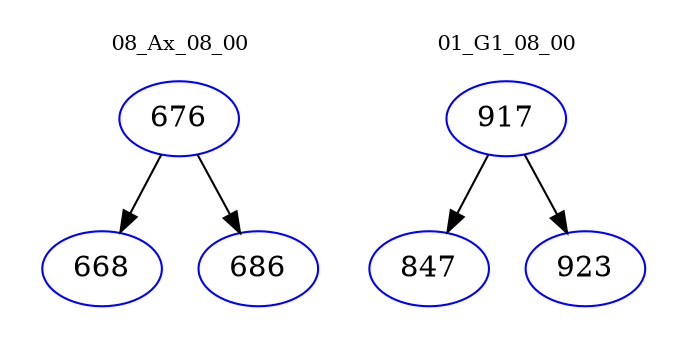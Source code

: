 digraph{
subgraph cluster_0 {
color = white
label = "08_Ax_08_00";
fontsize=10;
T0_676 [label="676", color="blue"]
T0_676 -> T0_668 [color="black"]
T0_668 [label="668", color="blue"]
T0_676 -> T0_686 [color="black"]
T0_686 [label="686", color="blue"]
}
subgraph cluster_1 {
color = white
label = "01_G1_08_00";
fontsize=10;
T1_917 [label="917", color="blue"]
T1_917 -> T1_847 [color="black"]
T1_847 [label="847", color="blue"]
T1_917 -> T1_923 [color="black"]
T1_923 [label="923", color="blue"]
}
}
